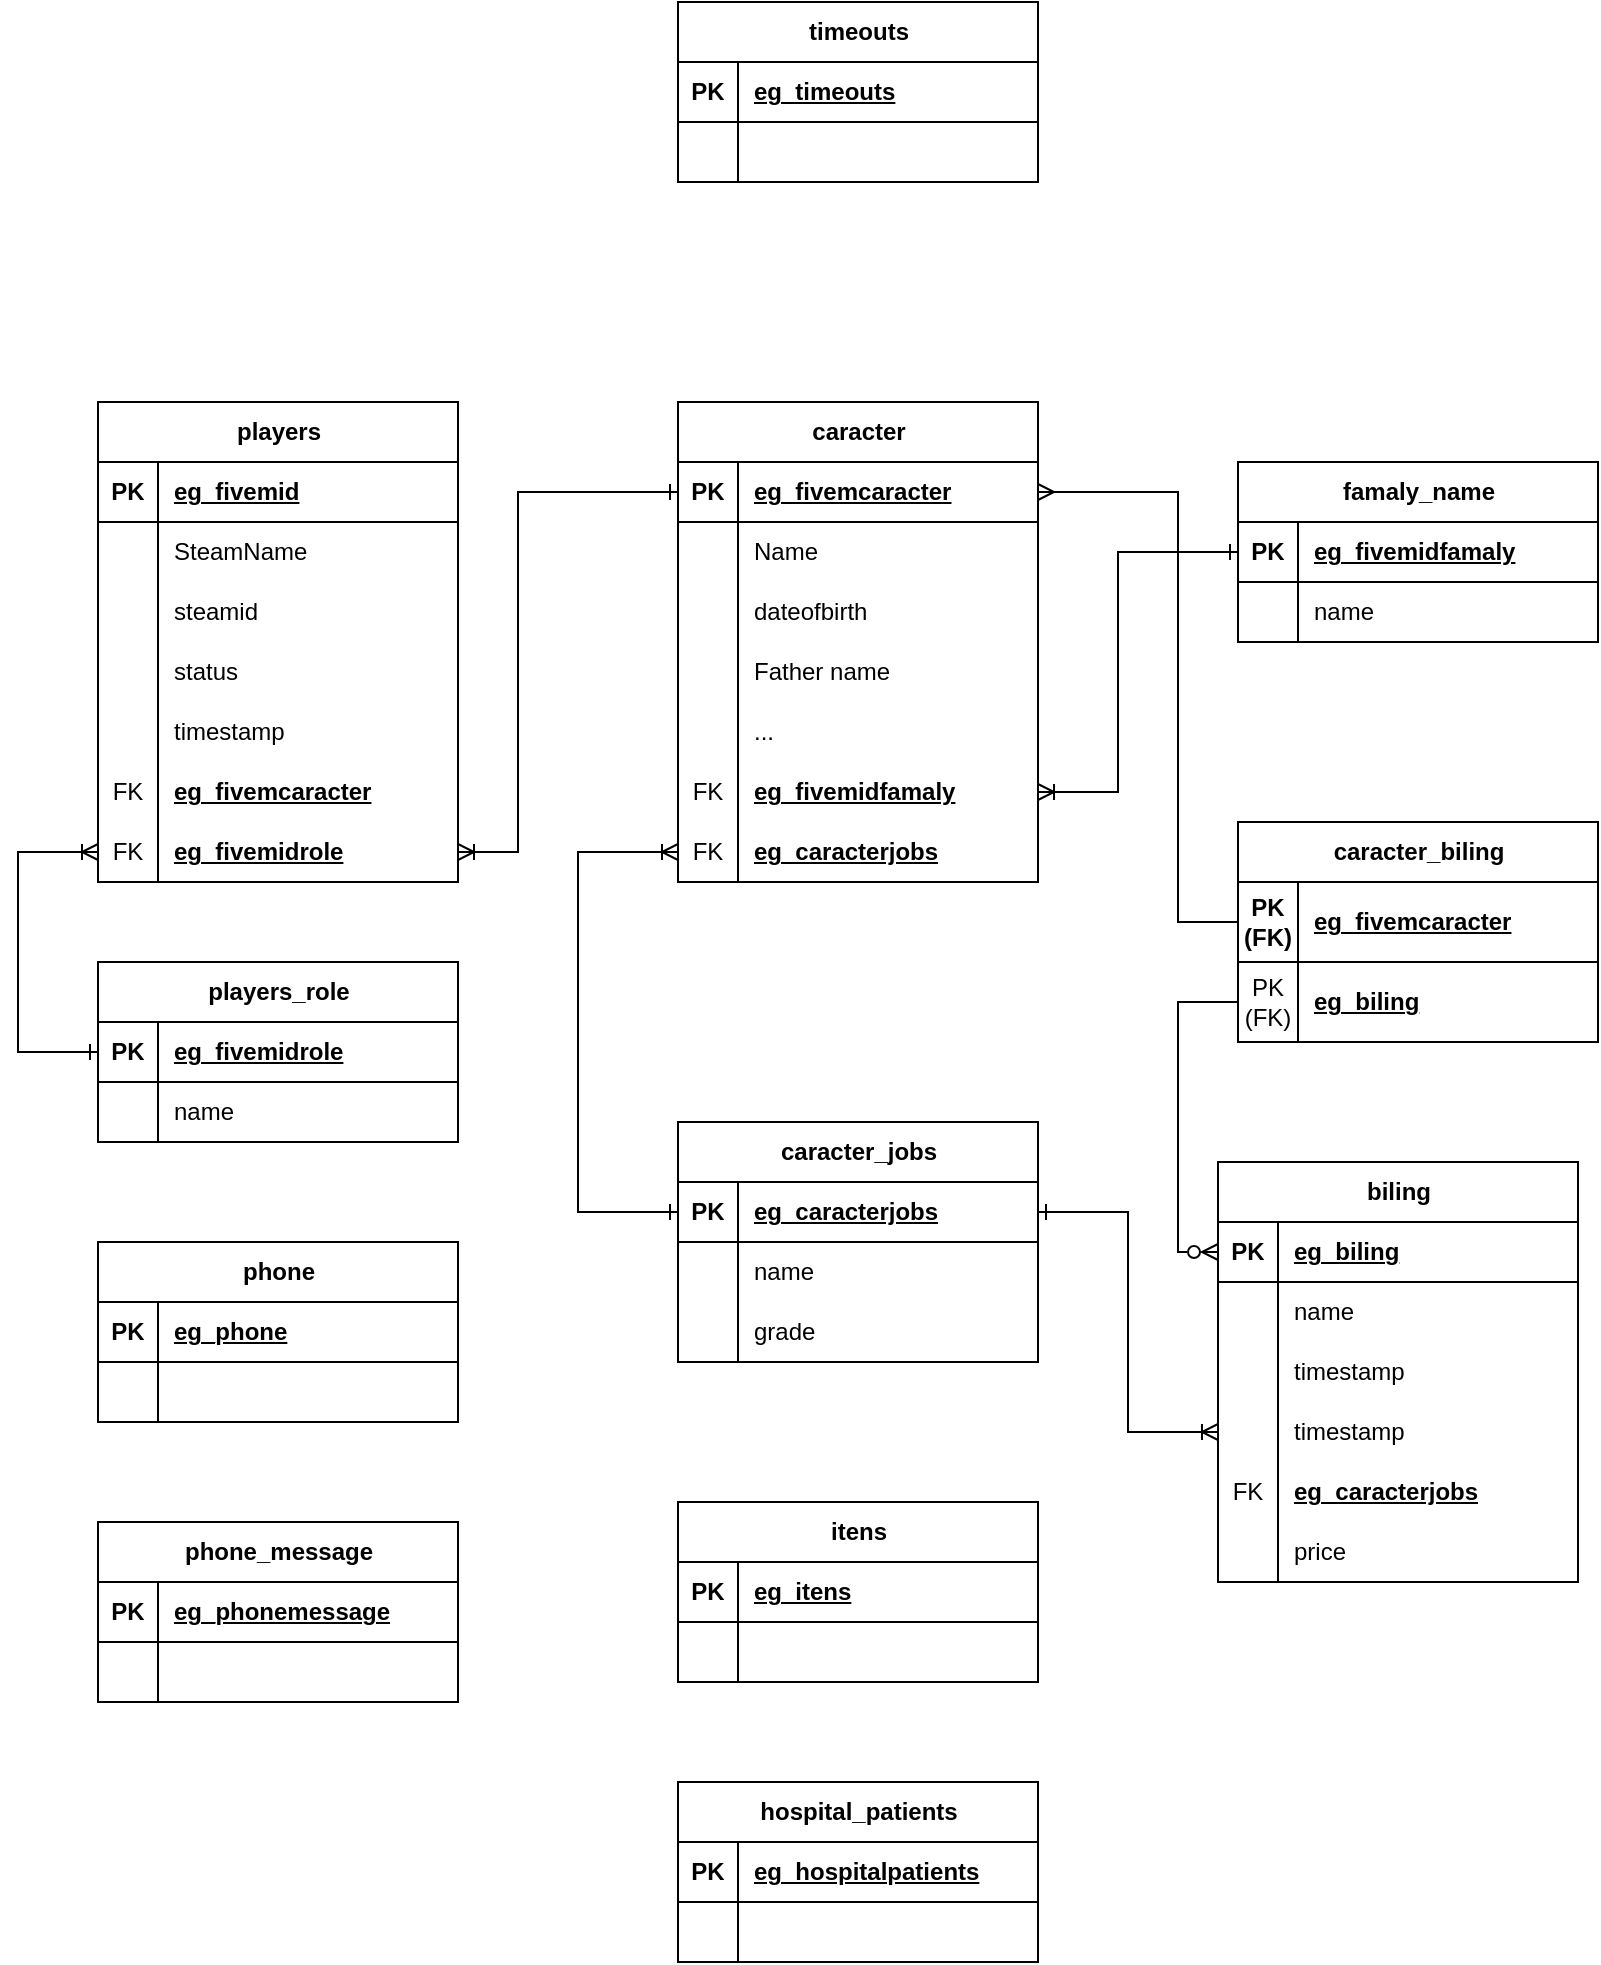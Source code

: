 <mxfile version="24.8.0">
  <diagram name="Página-1" id="-IUy5P6V77OmT6nTi70y">
    <mxGraphModel dx="1393" dy="1957" grid="1" gridSize="10" guides="1" tooltips="1" connect="1" arrows="1" fold="1" page="1" pageScale="1" pageWidth="827" pageHeight="1169" math="0" shadow="0">
      <root>
        <mxCell id="0" />
        <mxCell id="1" parent="0" />
        <mxCell id="n-eG3xfG1cg4kfCg1bUa-1" value="players" style="shape=table;startSize=30;container=1;collapsible=1;childLayout=tableLayout;fixedRows=1;rowLines=0;fontStyle=1;align=center;resizeLast=1;html=1;" parent="1" vertex="1">
          <mxGeometry x="70" y="70" width="180" height="240" as="geometry" />
        </mxCell>
        <mxCell id="n-eG3xfG1cg4kfCg1bUa-2" value="" style="shape=tableRow;horizontal=0;startSize=0;swimlaneHead=0;swimlaneBody=0;fillColor=none;collapsible=0;dropTarget=0;points=[[0,0.5],[1,0.5]];portConstraint=eastwest;top=0;left=0;right=0;bottom=1;" parent="n-eG3xfG1cg4kfCg1bUa-1" vertex="1">
          <mxGeometry y="30" width="180" height="30" as="geometry" />
        </mxCell>
        <mxCell id="n-eG3xfG1cg4kfCg1bUa-3" value="PK" style="shape=partialRectangle;connectable=0;fillColor=none;top=0;left=0;bottom=0;right=0;fontStyle=1;overflow=hidden;whiteSpace=wrap;html=1;" parent="n-eG3xfG1cg4kfCg1bUa-2" vertex="1">
          <mxGeometry width="30" height="30" as="geometry">
            <mxRectangle width="30" height="30" as="alternateBounds" />
          </mxGeometry>
        </mxCell>
        <mxCell id="n-eG3xfG1cg4kfCg1bUa-4" value="eg_fivemid" style="shape=partialRectangle;connectable=0;fillColor=none;top=0;left=0;bottom=0;right=0;align=left;spacingLeft=6;fontStyle=5;overflow=hidden;whiteSpace=wrap;html=1;" parent="n-eG3xfG1cg4kfCg1bUa-2" vertex="1">
          <mxGeometry x="30" width="150" height="30" as="geometry">
            <mxRectangle width="150" height="30" as="alternateBounds" />
          </mxGeometry>
        </mxCell>
        <mxCell id="n-eG3xfG1cg4kfCg1bUa-5" value="" style="shape=tableRow;horizontal=0;startSize=0;swimlaneHead=0;swimlaneBody=0;fillColor=none;collapsible=0;dropTarget=0;points=[[0,0.5],[1,0.5]];portConstraint=eastwest;top=0;left=0;right=0;bottom=0;" parent="n-eG3xfG1cg4kfCg1bUa-1" vertex="1">
          <mxGeometry y="60" width="180" height="30" as="geometry" />
        </mxCell>
        <mxCell id="n-eG3xfG1cg4kfCg1bUa-6" value="" style="shape=partialRectangle;connectable=0;fillColor=none;top=0;left=0;bottom=0;right=0;editable=1;overflow=hidden;whiteSpace=wrap;html=1;" parent="n-eG3xfG1cg4kfCg1bUa-5" vertex="1">
          <mxGeometry width="30" height="30" as="geometry">
            <mxRectangle width="30" height="30" as="alternateBounds" />
          </mxGeometry>
        </mxCell>
        <mxCell id="n-eG3xfG1cg4kfCg1bUa-7" value="SteamName" style="shape=partialRectangle;connectable=0;fillColor=none;top=0;left=0;bottom=0;right=0;align=left;spacingLeft=6;overflow=hidden;whiteSpace=wrap;html=1;" parent="n-eG3xfG1cg4kfCg1bUa-5" vertex="1">
          <mxGeometry x="30" width="150" height="30" as="geometry">
            <mxRectangle width="150" height="30" as="alternateBounds" />
          </mxGeometry>
        </mxCell>
        <mxCell id="n-eG3xfG1cg4kfCg1bUa-8" value="" style="shape=tableRow;horizontal=0;startSize=0;swimlaneHead=0;swimlaneBody=0;fillColor=none;collapsible=0;dropTarget=0;points=[[0,0.5],[1,0.5]];portConstraint=eastwest;top=0;left=0;right=0;bottom=0;" parent="n-eG3xfG1cg4kfCg1bUa-1" vertex="1">
          <mxGeometry y="90" width="180" height="30" as="geometry" />
        </mxCell>
        <mxCell id="n-eG3xfG1cg4kfCg1bUa-9" value="" style="shape=partialRectangle;connectable=0;fillColor=none;top=0;left=0;bottom=0;right=0;editable=1;overflow=hidden;whiteSpace=wrap;html=1;" parent="n-eG3xfG1cg4kfCg1bUa-8" vertex="1">
          <mxGeometry width="30" height="30" as="geometry">
            <mxRectangle width="30" height="30" as="alternateBounds" />
          </mxGeometry>
        </mxCell>
        <mxCell id="n-eG3xfG1cg4kfCg1bUa-10" value="steamid" style="shape=partialRectangle;connectable=0;fillColor=none;top=0;left=0;bottom=0;right=0;align=left;spacingLeft=6;overflow=hidden;whiteSpace=wrap;html=1;" parent="n-eG3xfG1cg4kfCg1bUa-8" vertex="1">
          <mxGeometry x="30" width="150" height="30" as="geometry">
            <mxRectangle width="150" height="30" as="alternateBounds" />
          </mxGeometry>
        </mxCell>
        <mxCell id="n-eG3xfG1cg4kfCg1bUa-11" value="" style="shape=tableRow;horizontal=0;startSize=0;swimlaneHead=0;swimlaneBody=0;fillColor=none;collapsible=0;dropTarget=0;points=[[0,0.5],[1,0.5]];portConstraint=eastwest;top=0;left=0;right=0;bottom=0;" parent="n-eG3xfG1cg4kfCg1bUa-1" vertex="1">
          <mxGeometry y="120" width="180" height="30" as="geometry" />
        </mxCell>
        <mxCell id="n-eG3xfG1cg4kfCg1bUa-12" value="" style="shape=partialRectangle;connectable=0;fillColor=none;top=0;left=0;bottom=0;right=0;editable=1;overflow=hidden;whiteSpace=wrap;html=1;" parent="n-eG3xfG1cg4kfCg1bUa-11" vertex="1">
          <mxGeometry width="30" height="30" as="geometry">
            <mxRectangle width="30" height="30" as="alternateBounds" />
          </mxGeometry>
        </mxCell>
        <mxCell id="n-eG3xfG1cg4kfCg1bUa-13" value="status" style="shape=partialRectangle;connectable=0;fillColor=none;top=0;left=0;bottom=0;right=0;align=left;spacingLeft=6;overflow=hidden;whiteSpace=wrap;html=1;" parent="n-eG3xfG1cg4kfCg1bUa-11" vertex="1">
          <mxGeometry x="30" width="150" height="30" as="geometry">
            <mxRectangle width="150" height="30" as="alternateBounds" />
          </mxGeometry>
        </mxCell>
        <mxCell id="n-eG3xfG1cg4kfCg1bUa-14" value="" style="shape=tableRow;horizontal=0;startSize=0;swimlaneHead=0;swimlaneBody=0;fillColor=none;collapsible=0;dropTarget=0;points=[[0,0.5],[1,0.5]];portConstraint=eastwest;top=0;left=0;right=0;bottom=0;" parent="n-eG3xfG1cg4kfCg1bUa-1" vertex="1">
          <mxGeometry y="150" width="180" height="30" as="geometry" />
        </mxCell>
        <mxCell id="n-eG3xfG1cg4kfCg1bUa-15" value="" style="shape=partialRectangle;connectable=0;fillColor=none;top=0;left=0;bottom=0;right=0;editable=1;overflow=hidden;whiteSpace=wrap;html=1;" parent="n-eG3xfG1cg4kfCg1bUa-14" vertex="1">
          <mxGeometry width="30" height="30" as="geometry">
            <mxRectangle width="30" height="30" as="alternateBounds" />
          </mxGeometry>
        </mxCell>
        <mxCell id="n-eG3xfG1cg4kfCg1bUa-16" value="timestamp" style="shape=partialRectangle;connectable=0;fillColor=none;top=0;left=0;bottom=0;right=0;align=left;spacingLeft=6;overflow=hidden;whiteSpace=wrap;html=1;" parent="n-eG3xfG1cg4kfCg1bUa-14" vertex="1">
          <mxGeometry x="30" width="150" height="30" as="geometry">
            <mxRectangle width="150" height="30" as="alternateBounds" />
          </mxGeometry>
        </mxCell>
        <mxCell id="n-eG3xfG1cg4kfCg1bUa-54" value="" style="shape=tableRow;horizontal=0;startSize=0;swimlaneHead=0;swimlaneBody=0;fillColor=none;collapsible=0;dropTarget=0;points=[[0,0.5],[1,0.5]];portConstraint=eastwest;top=0;left=0;right=0;bottom=0;" parent="n-eG3xfG1cg4kfCg1bUa-1" vertex="1">
          <mxGeometry y="180" width="180" height="30" as="geometry" />
        </mxCell>
        <mxCell id="n-eG3xfG1cg4kfCg1bUa-55" value="FK" style="shape=partialRectangle;connectable=0;fillColor=none;top=0;left=0;bottom=0;right=0;editable=1;overflow=hidden;whiteSpace=wrap;html=1;" parent="n-eG3xfG1cg4kfCg1bUa-54" vertex="1">
          <mxGeometry width="30" height="30" as="geometry">
            <mxRectangle width="30" height="30" as="alternateBounds" />
          </mxGeometry>
        </mxCell>
        <mxCell id="n-eG3xfG1cg4kfCg1bUa-56" value="&lt;span style=&quot;font-weight: 700; text-decoration-line: underline;&quot;&gt;eg_fivemcaracter&lt;/span&gt;" style="shape=partialRectangle;connectable=0;fillColor=none;top=0;left=0;bottom=0;right=0;align=left;spacingLeft=6;overflow=hidden;whiteSpace=wrap;html=1;" parent="n-eG3xfG1cg4kfCg1bUa-54" vertex="1">
          <mxGeometry x="30" width="150" height="30" as="geometry">
            <mxRectangle width="150" height="30" as="alternateBounds" />
          </mxGeometry>
        </mxCell>
        <mxCell id="n-eG3xfG1cg4kfCg1bUa-65" value="" style="shape=tableRow;horizontal=0;startSize=0;swimlaneHead=0;swimlaneBody=0;fillColor=none;collapsible=0;dropTarget=0;points=[[0,0.5],[1,0.5]];portConstraint=eastwest;top=0;left=0;right=0;bottom=0;" parent="n-eG3xfG1cg4kfCg1bUa-1" vertex="1">
          <mxGeometry y="210" width="180" height="30" as="geometry" />
        </mxCell>
        <mxCell id="n-eG3xfG1cg4kfCg1bUa-66" value="FK" style="shape=partialRectangle;connectable=0;fillColor=none;top=0;left=0;bottom=0;right=0;editable=1;overflow=hidden;whiteSpace=wrap;html=1;" parent="n-eG3xfG1cg4kfCg1bUa-65" vertex="1">
          <mxGeometry width="30" height="30" as="geometry">
            <mxRectangle width="30" height="30" as="alternateBounds" />
          </mxGeometry>
        </mxCell>
        <mxCell id="n-eG3xfG1cg4kfCg1bUa-67" value="&lt;span style=&quot;font-weight: 700; text-decoration-line: underline;&quot;&gt;eg_fivemidrole&lt;/span&gt;" style="shape=partialRectangle;connectable=0;fillColor=none;top=0;left=0;bottom=0;right=0;align=left;spacingLeft=6;overflow=hidden;whiteSpace=wrap;html=1;" parent="n-eG3xfG1cg4kfCg1bUa-65" vertex="1">
          <mxGeometry x="30" width="150" height="30" as="geometry">
            <mxRectangle width="150" height="30" as="alternateBounds" />
          </mxGeometry>
        </mxCell>
        <mxCell id="n-eG3xfG1cg4kfCg1bUa-17" value="caracter" style="shape=table;startSize=30;container=1;collapsible=1;childLayout=tableLayout;fixedRows=1;rowLines=0;fontStyle=1;align=center;resizeLast=1;html=1;" parent="1" vertex="1">
          <mxGeometry x="360" y="70" width="180" height="240" as="geometry" />
        </mxCell>
        <mxCell id="n-eG3xfG1cg4kfCg1bUa-18" value="" style="shape=tableRow;horizontal=0;startSize=0;swimlaneHead=0;swimlaneBody=0;fillColor=none;collapsible=0;dropTarget=0;points=[[0,0.5],[1,0.5]];portConstraint=eastwest;top=0;left=0;right=0;bottom=1;" parent="n-eG3xfG1cg4kfCg1bUa-17" vertex="1">
          <mxGeometry y="30" width="180" height="30" as="geometry" />
        </mxCell>
        <mxCell id="n-eG3xfG1cg4kfCg1bUa-19" value="PK" style="shape=partialRectangle;connectable=0;fillColor=none;top=0;left=0;bottom=0;right=0;fontStyle=1;overflow=hidden;whiteSpace=wrap;html=1;" parent="n-eG3xfG1cg4kfCg1bUa-18" vertex="1">
          <mxGeometry width="30" height="30" as="geometry">
            <mxRectangle width="30" height="30" as="alternateBounds" />
          </mxGeometry>
        </mxCell>
        <mxCell id="n-eG3xfG1cg4kfCg1bUa-20" value="eg_fivemcaracter" style="shape=partialRectangle;connectable=0;fillColor=none;top=0;left=0;bottom=0;right=0;align=left;spacingLeft=6;fontStyle=5;overflow=hidden;whiteSpace=wrap;html=1;" parent="n-eG3xfG1cg4kfCg1bUa-18" vertex="1">
          <mxGeometry x="30" width="150" height="30" as="geometry">
            <mxRectangle width="150" height="30" as="alternateBounds" />
          </mxGeometry>
        </mxCell>
        <mxCell id="n-eG3xfG1cg4kfCg1bUa-21" value="" style="shape=tableRow;horizontal=0;startSize=0;swimlaneHead=0;swimlaneBody=0;fillColor=none;collapsible=0;dropTarget=0;points=[[0,0.5],[1,0.5]];portConstraint=eastwest;top=0;left=0;right=0;bottom=0;" parent="n-eG3xfG1cg4kfCg1bUa-17" vertex="1">
          <mxGeometry y="60" width="180" height="30" as="geometry" />
        </mxCell>
        <mxCell id="n-eG3xfG1cg4kfCg1bUa-22" value="" style="shape=partialRectangle;connectable=0;fillColor=none;top=0;left=0;bottom=0;right=0;editable=1;overflow=hidden;whiteSpace=wrap;html=1;" parent="n-eG3xfG1cg4kfCg1bUa-21" vertex="1">
          <mxGeometry width="30" height="30" as="geometry">
            <mxRectangle width="30" height="30" as="alternateBounds" />
          </mxGeometry>
        </mxCell>
        <mxCell id="n-eG3xfG1cg4kfCg1bUa-23" value="Name" style="shape=partialRectangle;connectable=0;fillColor=none;top=0;left=0;bottom=0;right=0;align=left;spacingLeft=6;overflow=hidden;whiteSpace=wrap;html=1;" parent="n-eG3xfG1cg4kfCg1bUa-21" vertex="1">
          <mxGeometry x="30" width="150" height="30" as="geometry">
            <mxRectangle width="150" height="30" as="alternateBounds" />
          </mxGeometry>
        </mxCell>
        <mxCell id="n-eG3xfG1cg4kfCg1bUa-24" value="" style="shape=tableRow;horizontal=0;startSize=0;swimlaneHead=0;swimlaneBody=0;fillColor=none;collapsible=0;dropTarget=0;points=[[0,0.5],[1,0.5]];portConstraint=eastwest;top=0;left=0;right=0;bottom=0;" parent="n-eG3xfG1cg4kfCg1bUa-17" vertex="1">
          <mxGeometry y="90" width="180" height="30" as="geometry" />
        </mxCell>
        <mxCell id="n-eG3xfG1cg4kfCg1bUa-25" value="" style="shape=partialRectangle;connectable=0;fillColor=none;top=0;left=0;bottom=0;right=0;editable=1;overflow=hidden;whiteSpace=wrap;html=1;" parent="n-eG3xfG1cg4kfCg1bUa-24" vertex="1">
          <mxGeometry width="30" height="30" as="geometry">
            <mxRectangle width="30" height="30" as="alternateBounds" />
          </mxGeometry>
        </mxCell>
        <mxCell id="n-eG3xfG1cg4kfCg1bUa-26" value="dateofbirth" style="shape=partialRectangle;connectable=0;fillColor=none;top=0;left=0;bottom=0;right=0;align=left;spacingLeft=6;overflow=hidden;whiteSpace=wrap;html=1;" parent="n-eG3xfG1cg4kfCg1bUa-24" vertex="1">
          <mxGeometry x="30" width="150" height="30" as="geometry">
            <mxRectangle width="150" height="30" as="alternateBounds" />
          </mxGeometry>
        </mxCell>
        <mxCell id="n-eG3xfG1cg4kfCg1bUa-27" value="" style="shape=tableRow;horizontal=0;startSize=0;swimlaneHead=0;swimlaneBody=0;fillColor=none;collapsible=0;dropTarget=0;points=[[0,0.5],[1,0.5]];portConstraint=eastwest;top=0;left=0;right=0;bottom=0;" parent="n-eG3xfG1cg4kfCg1bUa-17" vertex="1">
          <mxGeometry y="120" width="180" height="30" as="geometry" />
        </mxCell>
        <mxCell id="n-eG3xfG1cg4kfCg1bUa-28" value="" style="shape=partialRectangle;connectable=0;fillColor=none;top=0;left=0;bottom=0;right=0;editable=1;overflow=hidden;whiteSpace=wrap;html=1;" parent="n-eG3xfG1cg4kfCg1bUa-27" vertex="1">
          <mxGeometry width="30" height="30" as="geometry">
            <mxRectangle width="30" height="30" as="alternateBounds" />
          </mxGeometry>
        </mxCell>
        <mxCell id="n-eG3xfG1cg4kfCg1bUa-29" value="Father name" style="shape=partialRectangle;connectable=0;fillColor=none;top=0;left=0;bottom=0;right=0;align=left;spacingLeft=6;overflow=hidden;whiteSpace=wrap;html=1;" parent="n-eG3xfG1cg4kfCg1bUa-27" vertex="1">
          <mxGeometry x="30" width="150" height="30" as="geometry">
            <mxRectangle width="150" height="30" as="alternateBounds" />
          </mxGeometry>
        </mxCell>
        <mxCell id="n-eG3xfG1cg4kfCg1bUa-30" value="" style="shape=tableRow;horizontal=0;startSize=0;swimlaneHead=0;swimlaneBody=0;fillColor=none;collapsible=0;dropTarget=0;points=[[0,0.5],[1,0.5]];portConstraint=eastwest;top=0;left=0;right=0;bottom=0;" parent="n-eG3xfG1cg4kfCg1bUa-17" vertex="1">
          <mxGeometry y="150" width="180" height="30" as="geometry" />
        </mxCell>
        <mxCell id="n-eG3xfG1cg4kfCg1bUa-31" value="" style="shape=partialRectangle;connectable=0;fillColor=none;top=0;left=0;bottom=0;right=0;editable=1;overflow=hidden;whiteSpace=wrap;html=1;" parent="n-eG3xfG1cg4kfCg1bUa-30" vertex="1">
          <mxGeometry width="30" height="30" as="geometry">
            <mxRectangle width="30" height="30" as="alternateBounds" />
          </mxGeometry>
        </mxCell>
        <mxCell id="n-eG3xfG1cg4kfCg1bUa-32" value="..." style="shape=partialRectangle;connectable=0;fillColor=none;top=0;left=0;bottom=0;right=0;align=left;spacingLeft=6;overflow=hidden;whiteSpace=wrap;html=1;" parent="n-eG3xfG1cg4kfCg1bUa-30" vertex="1">
          <mxGeometry x="30" width="150" height="30" as="geometry">
            <mxRectangle width="150" height="30" as="alternateBounds" />
          </mxGeometry>
        </mxCell>
        <mxCell id="n-eG3xfG1cg4kfCg1bUa-50" value="" style="shape=tableRow;horizontal=0;startSize=0;swimlaneHead=0;swimlaneBody=0;fillColor=none;collapsible=0;dropTarget=0;points=[[0,0.5],[1,0.5]];portConstraint=eastwest;top=0;left=0;right=0;bottom=0;" parent="n-eG3xfG1cg4kfCg1bUa-17" vertex="1">
          <mxGeometry y="180" width="180" height="30" as="geometry" />
        </mxCell>
        <mxCell id="n-eG3xfG1cg4kfCg1bUa-51" value="FK" style="shape=partialRectangle;connectable=0;fillColor=none;top=0;left=0;bottom=0;right=0;editable=1;overflow=hidden;whiteSpace=wrap;html=1;" parent="n-eG3xfG1cg4kfCg1bUa-50" vertex="1">
          <mxGeometry width="30" height="30" as="geometry">
            <mxRectangle width="30" height="30" as="alternateBounds" />
          </mxGeometry>
        </mxCell>
        <mxCell id="n-eG3xfG1cg4kfCg1bUa-52" value="&lt;span style=&quot;font-weight: 700; text-decoration-line: underline;&quot;&gt;eg_fivemidfamaly&lt;/span&gt;" style="shape=partialRectangle;connectable=0;fillColor=none;top=0;left=0;bottom=0;right=0;align=left;spacingLeft=6;overflow=hidden;whiteSpace=wrap;html=1;" parent="n-eG3xfG1cg4kfCg1bUa-50" vertex="1">
          <mxGeometry x="30" width="150" height="30" as="geometry">
            <mxRectangle width="150" height="30" as="alternateBounds" />
          </mxGeometry>
        </mxCell>
        <mxCell id="n-eG3xfG1cg4kfCg1bUa-79" value="" style="shape=tableRow;horizontal=0;startSize=0;swimlaneHead=0;swimlaneBody=0;fillColor=none;collapsible=0;dropTarget=0;points=[[0,0.5],[1,0.5]];portConstraint=eastwest;top=0;left=0;right=0;bottom=0;" parent="n-eG3xfG1cg4kfCg1bUa-17" vertex="1">
          <mxGeometry y="210" width="180" height="30" as="geometry" />
        </mxCell>
        <mxCell id="n-eG3xfG1cg4kfCg1bUa-80" value="FK" style="shape=partialRectangle;connectable=0;fillColor=none;top=0;left=0;bottom=0;right=0;editable=1;overflow=hidden;whiteSpace=wrap;html=1;" parent="n-eG3xfG1cg4kfCg1bUa-79" vertex="1">
          <mxGeometry width="30" height="30" as="geometry">
            <mxRectangle width="30" height="30" as="alternateBounds" />
          </mxGeometry>
        </mxCell>
        <mxCell id="n-eG3xfG1cg4kfCg1bUa-81" value="&lt;span style=&quot;font-weight: 700; text-decoration-line: underline;&quot;&gt;eg_caracterjobs&lt;/span&gt;" style="shape=partialRectangle;connectable=0;fillColor=none;top=0;left=0;bottom=0;right=0;align=left;spacingLeft=6;overflow=hidden;whiteSpace=wrap;html=1;" parent="n-eG3xfG1cg4kfCg1bUa-79" vertex="1">
          <mxGeometry x="30" width="150" height="30" as="geometry">
            <mxRectangle width="150" height="30" as="alternateBounds" />
          </mxGeometry>
        </mxCell>
        <mxCell id="n-eG3xfG1cg4kfCg1bUa-33" value="famaly_name" style="shape=table;startSize=30;container=1;collapsible=1;childLayout=tableLayout;fixedRows=1;rowLines=0;fontStyle=1;align=center;resizeLast=1;html=1;" parent="1" vertex="1">
          <mxGeometry x="640" y="100" width="180" height="90" as="geometry" />
        </mxCell>
        <mxCell id="n-eG3xfG1cg4kfCg1bUa-34" value="" style="shape=tableRow;horizontal=0;startSize=0;swimlaneHead=0;swimlaneBody=0;fillColor=none;collapsible=0;dropTarget=0;points=[[0,0.5],[1,0.5]];portConstraint=eastwest;top=0;left=0;right=0;bottom=1;" parent="n-eG3xfG1cg4kfCg1bUa-33" vertex="1">
          <mxGeometry y="30" width="180" height="30" as="geometry" />
        </mxCell>
        <mxCell id="n-eG3xfG1cg4kfCg1bUa-35" value="PK" style="shape=partialRectangle;connectable=0;fillColor=none;top=0;left=0;bottom=0;right=0;fontStyle=1;overflow=hidden;whiteSpace=wrap;html=1;" parent="n-eG3xfG1cg4kfCg1bUa-34" vertex="1">
          <mxGeometry width="30" height="30" as="geometry">
            <mxRectangle width="30" height="30" as="alternateBounds" />
          </mxGeometry>
        </mxCell>
        <mxCell id="n-eG3xfG1cg4kfCg1bUa-36" value="eg_fivemidfamaly" style="shape=partialRectangle;connectable=0;fillColor=none;top=0;left=0;bottom=0;right=0;align=left;spacingLeft=6;fontStyle=5;overflow=hidden;whiteSpace=wrap;html=1;" parent="n-eG3xfG1cg4kfCg1bUa-34" vertex="1">
          <mxGeometry x="30" width="150" height="30" as="geometry">
            <mxRectangle width="150" height="30" as="alternateBounds" />
          </mxGeometry>
        </mxCell>
        <mxCell id="n-eG3xfG1cg4kfCg1bUa-37" value="" style="shape=tableRow;horizontal=0;startSize=0;swimlaneHead=0;swimlaneBody=0;fillColor=none;collapsible=0;dropTarget=0;points=[[0,0.5],[1,0.5]];portConstraint=eastwest;top=0;left=0;right=0;bottom=0;" parent="n-eG3xfG1cg4kfCg1bUa-33" vertex="1">
          <mxGeometry y="60" width="180" height="30" as="geometry" />
        </mxCell>
        <mxCell id="n-eG3xfG1cg4kfCg1bUa-38" value="" style="shape=partialRectangle;connectable=0;fillColor=none;top=0;left=0;bottom=0;right=0;editable=1;overflow=hidden;whiteSpace=wrap;html=1;" parent="n-eG3xfG1cg4kfCg1bUa-37" vertex="1">
          <mxGeometry width="30" height="30" as="geometry">
            <mxRectangle width="30" height="30" as="alternateBounds" />
          </mxGeometry>
        </mxCell>
        <mxCell id="n-eG3xfG1cg4kfCg1bUa-39" value="name" style="shape=partialRectangle;connectable=0;fillColor=none;top=0;left=0;bottom=0;right=0;align=left;spacingLeft=6;overflow=hidden;whiteSpace=wrap;html=1;" parent="n-eG3xfG1cg4kfCg1bUa-37" vertex="1">
          <mxGeometry x="30" width="150" height="30" as="geometry">
            <mxRectangle width="150" height="30" as="alternateBounds" />
          </mxGeometry>
        </mxCell>
        <mxCell id="n-eG3xfG1cg4kfCg1bUa-49" value="" style="endArrow=ERone;html=1;rounded=0;entryX=0;entryY=0.5;entryDx=0;entryDy=0;exitX=1;exitY=0.5;exitDx=0;exitDy=0;startArrow=ERoneToMany;startFill=0;endFill=0;" parent="1" source="n-eG3xfG1cg4kfCg1bUa-50" target="n-eG3xfG1cg4kfCg1bUa-33" edge="1">
          <mxGeometry width="50" height="50" relative="1" as="geometry">
            <mxPoint x="580" y="380" as="sourcePoint" />
            <mxPoint x="630" y="330" as="targetPoint" />
            <Array as="points">
              <mxPoint x="580" y="265" />
              <mxPoint x="580" y="145" />
            </Array>
          </mxGeometry>
        </mxCell>
        <mxCell id="n-eG3xfG1cg4kfCg1bUa-53" value="" style="endArrow=ERone;html=1;rounded=0;entryX=0;entryY=0.5;entryDx=0;entryDy=0;startArrow=ERoneToMany;startFill=0;endFill=0;exitX=1;exitY=0.5;exitDx=0;exitDy=0;" parent="1" source="n-eG3xfG1cg4kfCg1bUa-65" target="n-eG3xfG1cg4kfCg1bUa-18" edge="1">
          <mxGeometry width="50" height="50" relative="1" as="geometry">
            <mxPoint x="270" y="300" as="sourcePoint" />
            <mxPoint x="250" y="390" as="targetPoint" />
            <Array as="points">
              <mxPoint x="280" y="295" />
              <mxPoint x="280" y="115" />
            </Array>
          </mxGeometry>
        </mxCell>
        <mxCell id="n-eG3xfG1cg4kfCg1bUa-57" value="players_role" style="shape=table;startSize=30;container=1;collapsible=1;childLayout=tableLayout;fixedRows=1;rowLines=0;fontStyle=1;align=center;resizeLast=1;html=1;" parent="1" vertex="1">
          <mxGeometry x="70" y="350" width="180" height="90" as="geometry" />
        </mxCell>
        <mxCell id="n-eG3xfG1cg4kfCg1bUa-58" value="" style="shape=tableRow;horizontal=0;startSize=0;swimlaneHead=0;swimlaneBody=0;fillColor=none;collapsible=0;dropTarget=0;points=[[0,0.5],[1,0.5]];portConstraint=eastwest;top=0;left=0;right=0;bottom=1;" parent="n-eG3xfG1cg4kfCg1bUa-57" vertex="1">
          <mxGeometry y="30" width="180" height="30" as="geometry" />
        </mxCell>
        <mxCell id="n-eG3xfG1cg4kfCg1bUa-59" value="PK" style="shape=partialRectangle;connectable=0;fillColor=none;top=0;left=0;bottom=0;right=0;fontStyle=1;overflow=hidden;whiteSpace=wrap;html=1;" parent="n-eG3xfG1cg4kfCg1bUa-58" vertex="1">
          <mxGeometry width="30" height="30" as="geometry">
            <mxRectangle width="30" height="30" as="alternateBounds" />
          </mxGeometry>
        </mxCell>
        <mxCell id="n-eG3xfG1cg4kfCg1bUa-60" value="eg_fivemidrole" style="shape=partialRectangle;connectable=0;fillColor=none;top=0;left=0;bottom=0;right=0;align=left;spacingLeft=6;fontStyle=5;overflow=hidden;whiteSpace=wrap;html=1;" parent="n-eG3xfG1cg4kfCg1bUa-58" vertex="1">
          <mxGeometry x="30" width="150" height="30" as="geometry">
            <mxRectangle width="150" height="30" as="alternateBounds" />
          </mxGeometry>
        </mxCell>
        <mxCell id="n-eG3xfG1cg4kfCg1bUa-61" value="" style="shape=tableRow;horizontal=0;startSize=0;swimlaneHead=0;swimlaneBody=0;fillColor=none;collapsible=0;dropTarget=0;points=[[0,0.5],[1,0.5]];portConstraint=eastwest;top=0;left=0;right=0;bottom=0;" parent="n-eG3xfG1cg4kfCg1bUa-57" vertex="1">
          <mxGeometry y="60" width="180" height="30" as="geometry" />
        </mxCell>
        <mxCell id="n-eG3xfG1cg4kfCg1bUa-62" value="" style="shape=partialRectangle;connectable=0;fillColor=none;top=0;left=0;bottom=0;right=0;editable=1;overflow=hidden;whiteSpace=wrap;html=1;" parent="n-eG3xfG1cg4kfCg1bUa-61" vertex="1">
          <mxGeometry width="30" height="30" as="geometry">
            <mxRectangle width="30" height="30" as="alternateBounds" />
          </mxGeometry>
        </mxCell>
        <mxCell id="n-eG3xfG1cg4kfCg1bUa-63" value="name" style="shape=partialRectangle;connectable=0;fillColor=none;top=0;left=0;bottom=0;right=0;align=left;spacingLeft=6;overflow=hidden;whiteSpace=wrap;html=1;" parent="n-eG3xfG1cg4kfCg1bUa-61" vertex="1">
          <mxGeometry x="30" width="150" height="30" as="geometry">
            <mxRectangle width="150" height="30" as="alternateBounds" />
          </mxGeometry>
        </mxCell>
        <mxCell id="n-eG3xfG1cg4kfCg1bUa-64" value="" style="endArrow=ERone;html=1;rounded=0;entryX=0;entryY=0.5;entryDx=0;entryDy=0;exitX=0;exitY=0.5;exitDx=0;exitDy=0;endFill=0;startArrow=ERoneToMany;startFill=0;" parent="1" source="n-eG3xfG1cg4kfCg1bUa-65" target="n-eG3xfG1cg4kfCg1bUa-58" edge="1">
          <mxGeometry width="50" height="50" relative="1" as="geometry">
            <mxPoint x="30" y="110" as="sourcePoint" />
            <mxPoint x="70" y="330" as="targetPoint" />
            <Array as="points">
              <mxPoint x="30" y="295" />
              <mxPoint x="30" y="395" />
            </Array>
          </mxGeometry>
        </mxCell>
        <mxCell id="n-eG3xfG1cg4kfCg1bUa-68" value="caracter_jobs" style="shape=table;startSize=30;container=1;collapsible=1;childLayout=tableLayout;fixedRows=1;rowLines=0;fontStyle=1;align=center;resizeLast=1;html=1;" parent="1" vertex="1">
          <mxGeometry x="360" y="430" width="180" height="120" as="geometry" />
        </mxCell>
        <mxCell id="n-eG3xfG1cg4kfCg1bUa-69" value="" style="shape=tableRow;horizontal=0;startSize=0;swimlaneHead=0;swimlaneBody=0;fillColor=none;collapsible=0;dropTarget=0;points=[[0,0.5],[1,0.5]];portConstraint=eastwest;top=0;left=0;right=0;bottom=1;" parent="n-eG3xfG1cg4kfCg1bUa-68" vertex="1">
          <mxGeometry y="30" width="180" height="30" as="geometry" />
        </mxCell>
        <mxCell id="n-eG3xfG1cg4kfCg1bUa-70" value="PK" style="shape=partialRectangle;connectable=0;fillColor=none;top=0;left=0;bottom=0;right=0;fontStyle=1;overflow=hidden;whiteSpace=wrap;html=1;" parent="n-eG3xfG1cg4kfCg1bUa-69" vertex="1">
          <mxGeometry width="30" height="30" as="geometry">
            <mxRectangle width="30" height="30" as="alternateBounds" />
          </mxGeometry>
        </mxCell>
        <mxCell id="n-eG3xfG1cg4kfCg1bUa-71" value="eg_caracterjobs" style="shape=partialRectangle;connectable=0;fillColor=none;top=0;left=0;bottom=0;right=0;align=left;spacingLeft=6;fontStyle=5;overflow=hidden;whiteSpace=wrap;html=1;" parent="n-eG3xfG1cg4kfCg1bUa-69" vertex="1">
          <mxGeometry x="30" width="150" height="30" as="geometry">
            <mxRectangle width="150" height="30" as="alternateBounds" />
          </mxGeometry>
        </mxCell>
        <mxCell id="n-eG3xfG1cg4kfCg1bUa-72" value="" style="shape=tableRow;horizontal=0;startSize=0;swimlaneHead=0;swimlaneBody=0;fillColor=none;collapsible=0;dropTarget=0;points=[[0,0.5],[1,0.5]];portConstraint=eastwest;top=0;left=0;right=0;bottom=0;" parent="n-eG3xfG1cg4kfCg1bUa-68" vertex="1">
          <mxGeometry y="60" width="180" height="30" as="geometry" />
        </mxCell>
        <mxCell id="n-eG3xfG1cg4kfCg1bUa-73" value="" style="shape=partialRectangle;connectable=0;fillColor=none;top=0;left=0;bottom=0;right=0;editable=1;overflow=hidden;whiteSpace=wrap;html=1;" parent="n-eG3xfG1cg4kfCg1bUa-72" vertex="1">
          <mxGeometry width="30" height="30" as="geometry">
            <mxRectangle width="30" height="30" as="alternateBounds" />
          </mxGeometry>
        </mxCell>
        <mxCell id="n-eG3xfG1cg4kfCg1bUa-74" value="name" style="shape=partialRectangle;connectable=0;fillColor=none;top=0;left=0;bottom=0;right=0;align=left;spacingLeft=6;overflow=hidden;whiteSpace=wrap;html=1;" parent="n-eG3xfG1cg4kfCg1bUa-72" vertex="1">
          <mxGeometry x="30" width="150" height="30" as="geometry">
            <mxRectangle width="150" height="30" as="alternateBounds" />
          </mxGeometry>
        </mxCell>
        <mxCell id="n-eG3xfG1cg4kfCg1bUa-75" value="" style="shape=tableRow;horizontal=0;startSize=0;swimlaneHead=0;swimlaneBody=0;fillColor=none;collapsible=0;dropTarget=0;points=[[0,0.5],[1,0.5]];portConstraint=eastwest;top=0;left=0;right=0;bottom=0;" parent="n-eG3xfG1cg4kfCg1bUa-68" vertex="1">
          <mxGeometry y="90" width="180" height="30" as="geometry" />
        </mxCell>
        <mxCell id="n-eG3xfG1cg4kfCg1bUa-76" value="" style="shape=partialRectangle;connectable=0;fillColor=none;top=0;left=0;bottom=0;right=0;editable=1;overflow=hidden;whiteSpace=wrap;html=1;" parent="n-eG3xfG1cg4kfCg1bUa-75" vertex="1">
          <mxGeometry width="30" height="30" as="geometry">
            <mxRectangle width="30" height="30" as="alternateBounds" />
          </mxGeometry>
        </mxCell>
        <mxCell id="n-eG3xfG1cg4kfCg1bUa-77" value="grade" style="shape=partialRectangle;connectable=0;fillColor=none;top=0;left=0;bottom=0;right=0;align=left;spacingLeft=6;overflow=hidden;whiteSpace=wrap;html=1;" parent="n-eG3xfG1cg4kfCg1bUa-75" vertex="1">
          <mxGeometry x="30" width="150" height="30" as="geometry">
            <mxRectangle width="150" height="30" as="alternateBounds" />
          </mxGeometry>
        </mxCell>
        <mxCell id="n-eG3xfG1cg4kfCg1bUa-78" value="" style="endArrow=ERoneToMany;html=1;rounded=0;exitX=0;exitY=0.5;exitDx=0;exitDy=0;entryX=0;entryY=0.5;entryDx=0;entryDy=0;startArrow=ERone;startFill=0;endFill=0;" parent="1" source="n-eG3xfG1cg4kfCg1bUa-69" target="n-eG3xfG1cg4kfCg1bUa-79" edge="1">
          <mxGeometry width="50" height="50" relative="1" as="geometry">
            <mxPoint x="300" y="420" as="sourcePoint" />
            <mxPoint x="300" y="260" as="targetPoint" />
            <Array as="points">
              <mxPoint x="310" y="475" />
              <mxPoint x="310" y="295" />
            </Array>
          </mxGeometry>
        </mxCell>
        <mxCell id="EhBMeF2EW8DSEkT2o8PH-14" value="" style="endArrow=ERmany;html=1;rounded=0;entryX=1;entryY=0.5;entryDx=0;entryDy=0;startArrow=none;startFill=0;endFill=0;exitX=0;exitY=0.5;exitDx=0;exitDy=0;" edge="1" parent="1" source="EhBMeF2EW8DSEkT2o8PH-21" target="n-eG3xfG1cg4kfCg1bUa-18">
          <mxGeometry width="50" height="50" relative="1" as="geometry">
            <mxPoint x="590" y="325" as="sourcePoint" />
            <mxPoint x="490" y="370" as="targetPoint" />
            <Array as="points">
              <mxPoint x="610" y="330" />
              <mxPoint x="610" y="115" />
            </Array>
          </mxGeometry>
        </mxCell>
        <mxCell id="EhBMeF2EW8DSEkT2o8PH-19" style="edgeStyle=orthogonalEdgeStyle;rounded=0;orthogonalLoop=1;jettySize=auto;html=1;exitX=1;exitY=0.5;exitDx=0;exitDy=0;entryX=0;entryY=0.5;entryDx=0;entryDy=0;endArrow=ERoneToMany;endFill=0;startArrow=ERone;startFill=0;" edge="1" parent="1" source="n-eG3xfG1cg4kfCg1bUa-69" target="EhBMeF2EW8DSEkT2o8PH-16">
          <mxGeometry relative="1" as="geometry" />
        </mxCell>
        <mxCell id="EhBMeF2EW8DSEkT2o8PH-20" value="caracter_biling" style="shape=table;startSize=30;container=1;collapsible=1;childLayout=tableLayout;fixedRows=1;rowLines=0;fontStyle=1;align=center;resizeLast=1;html=1;" vertex="1" parent="1">
          <mxGeometry x="640" y="280" width="180" height="110" as="geometry" />
        </mxCell>
        <mxCell id="EhBMeF2EW8DSEkT2o8PH-21" value="" style="shape=tableRow;horizontal=0;startSize=0;swimlaneHead=0;swimlaneBody=0;fillColor=none;collapsible=0;dropTarget=0;points=[[0,0.5],[1,0.5]];portConstraint=eastwest;top=0;left=0;right=0;bottom=1;" vertex="1" parent="EhBMeF2EW8DSEkT2o8PH-20">
          <mxGeometry y="30" width="180" height="40" as="geometry" />
        </mxCell>
        <mxCell id="EhBMeF2EW8DSEkT2o8PH-22" value="PK (FK)" style="shape=partialRectangle;connectable=0;fillColor=none;top=0;left=0;bottom=0;right=0;fontStyle=1;overflow=hidden;whiteSpace=wrap;html=1;" vertex="1" parent="EhBMeF2EW8DSEkT2o8PH-21">
          <mxGeometry width="30" height="40" as="geometry">
            <mxRectangle width="30" height="40" as="alternateBounds" />
          </mxGeometry>
        </mxCell>
        <mxCell id="EhBMeF2EW8DSEkT2o8PH-23" value="eg_fivemcaracter" style="shape=partialRectangle;connectable=0;fillColor=none;top=0;left=0;bottom=0;right=0;align=left;spacingLeft=6;fontStyle=5;overflow=hidden;whiteSpace=wrap;html=1;" vertex="1" parent="EhBMeF2EW8DSEkT2o8PH-21">
          <mxGeometry x="30" width="150" height="40" as="geometry">
            <mxRectangle width="150" height="40" as="alternateBounds" />
          </mxGeometry>
        </mxCell>
        <mxCell id="EhBMeF2EW8DSEkT2o8PH-24" value="" style="shape=tableRow;horizontal=0;startSize=0;swimlaneHead=0;swimlaneBody=0;fillColor=none;collapsible=0;dropTarget=0;points=[[0,0.5],[1,0.5]];portConstraint=eastwest;top=0;left=0;right=0;bottom=0;" vertex="1" parent="EhBMeF2EW8DSEkT2o8PH-20">
          <mxGeometry y="70" width="180" height="40" as="geometry" />
        </mxCell>
        <mxCell id="EhBMeF2EW8DSEkT2o8PH-25" value="PK&lt;div&gt;(FK)&lt;/div&gt;" style="shape=partialRectangle;connectable=0;fillColor=none;top=0;left=0;bottom=0;right=0;editable=1;overflow=hidden;whiteSpace=wrap;html=1;" vertex="1" parent="EhBMeF2EW8DSEkT2o8PH-24">
          <mxGeometry width="30" height="40" as="geometry">
            <mxRectangle width="30" height="40" as="alternateBounds" />
          </mxGeometry>
        </mxCell>
        <mxCell id="EhBMeF2EW8DSEkT2o8PH-26" value="&lt;span style=&quot;font-weight: 700; text-decoration-line: underline;&quot;&gt;eg_biling&lt;/span&gt;" style="shape=partialRectangle;connectable=0;fillColor=none;top=0;left=0;bottom=0;right=0;align=left;spacingLeft=6;overflow=hidden;whiteSpace=wrap;html=1;" vertex="1" parent="EhBMeF2EW8DSEkT2o8PH-24">
          <mxGeometry x="30" width="150" height="40" as="geometry">
            <mxRectangle width="150" height="40" as="alternateBounds" />
          </mxGeometry>
        </mxCell>
        <mxCell id="EhBMeF2EW8DSEkT2o8PH-27" style="edgeStyle=orthogonalEdgeStyle;rounded=0;orthogonalLoop=1;jettySize=auto;html=1;exitX=0;exitY=0.5;exitDx=0;exitDy=0;entryX=0;entryY=0.5;entryDx=0;entryDy=0;endArrow=ERzeroToMany;endFill=0;" edge="1" parent="1" source="EhBMeF2EW8DSEkT2o8PH-24" target="EhBMeF2EW8DSEkT2o8PH-2">
          <mxGeometry relative="1" as="geometry" />
        </mxCell>
        <mxCell id="EhBMeF2EW8DSEkT2o8PH-1" value="biling" style="shape=table;startSize=30;container=1;collapsible=1;childLayout=tableLayout;fixedRows=1;rowLines=0;fontStyle=1;align=center;resizeLast=1;html=1;" vertex="1" parent="1">
          <mxGeometry x="630" y="450" width="180" height="210" as="geometry" />
        </mxCell>
        <mxCell id="EhBMeF2EW8DSEkT2o8PH-2" value="" style="shape=tableRow;horizontal=0;startSize=0;swimlaneHead=0;swimlaneBody=0;fillColor=none;collapsible=0;dropTarget=0;points=[[0,0.5],[1,0.5]];portConstraint=eastwest;top=0;left=0;right=0;bottom=1;" vertex="1" parent="EhBMeF2EW8DSEkT2o8PH-1">
          <mxGeometry y="30" width="180" height="30" as="geometry" />
        </mxCell>
        <mxCell id="EhBMeF2EW8DSEkT2o8PH-3" value="PK" style="shape=partialRectangle;connectable=0;fillColor=none;top=0;left=0;bottom=0;right=0;fontStyle=1;overflow=hidden;whiteSpace=wrap;html=1;" vertex="1" parent="EhBMeF2EW8DSEkT2o8PH-2">
          <mxGeometry width="30" height="30" as="geometry">
            <mxRectangle width="30" height="30" as="alternateBounds" />
          </mxGeometry>
        </mxCell>
        <mxCell id="EhBMeF2EW8DSEkT2o8PH-4" value="eg_biling" style="shape=partialRectangle;connectable=0;fillColor=none;top=0;left=0;bottom=0;right=0;align=left;spacingLeft=6;fontStyle=5;overflow=hidden;whiteSpace=wrap;html=1;" vertex="1" parent="EhBMeF2EW8DSEkT2o8PH-2">
          <mxGeometry x="30" width="150" height="30" as="geometry">
            <mxRectangle width="150" height="30" as="alternateBounds" />
          </mxGeometry>
        </mxCell>
        <mxCell id="EhBMeF2EW8DSEkT2o8PH-5" value="" style="shape=tableRow;horizontal=0;startSize=0;swimlaneHead=0;swimlaneBody=0;fillColor=none;collapsible=0;dropTarget=0;points=[[0,0.5],[1,0.5]];portConstraint=eastwest;top=0;left=0;right=0;bottom=0;" vertex="1" parent="EhBMeF2EW8DSEkT2o8PH-1">
          <mxGeometry y="60" width="180" height="30" as="geometry" />
        </mxCell>
        <mxCell id="EhBMeF2EW8DSEkT2o8PH-6" value="" style="shape=partialRectangle;connectable=0;fillColor=none;top=0;left=0;bottom=0;right=0;editable=1;overflow=hidden;whiteSpace=wrap;html=1;" vertex="1" parent="EhBMeF2EW8DSEkT2o8PH-5">
          <mxGeometry width="30" height="30" as="geometry">
            <mxRectangle width="30" height="30" as="alternateBounds" />
          </mxGeometry>
        </mxCell>
        <mxCell id="EhBMeF2EW8DSEkT2o8PH-7" value="name" style="shape=partialRectangle;connectable=0;fillColor=none;top=0;left=0;bottom=0;right=0;align=left;spacingLeft=6;overflow=hidden;whiteSpace=wrap;html=1;" vertex="1" parent="EhBMeF2EW8DSEkT2o8PH-5">
          <mxGeometry x="30" width="150" height="30" as="geometry">
            <mxRectangle width="150" height="30" as="alternateBounds" />
          </mxGeometry>
        </mxCell>
        <mxCell id="EhBMeF2EW8DSEkT2o8PH-8" value="" style="shape=tableRow;horizontal=0;startSize=0;swimlaneHead=0;swimlaneBody=0;fillColor=none;collapsible=0;dropTarget=0;points=[[0,0.5],[1,0.5]];portConstraint=eastwest;top=0;left=0;right=0;bottom=0;" vertex="1" parent="EhBMeF2EW8DSEkT2o8PH-1">
          <mxGeometry y="90" width="180" height="30" as="geometry" />
        </mxCell>
        <mxCell id="EhBMeF2EW8DSEkT2o8PH-9" value="" style="shape=partialRectangle;connectable=0;fillColor=none;top=0;left=0;bottom=0;right=0;editable=1;overflow=hidden;whiteSpace=wrap;html=1;" vertex="1" parent="EhBMeF2EW8DSEkT2o8PH-8">
          <mxGeometry width="30" height="30" as="geometry">
            <mxRectangle width="30" height="30" as="alternateBounds" />
          </mxGeometry>
        </mxCell>
        <mxCell id="EhBMeF2EW8DSEkT2o8PH-10" value="timestamp" style="shape=partialRectangle;connectable=0;fillColor=none;top=0;left=0;bottom=0;right=0;align=left;spacingLeft=6;overflow=hidden;whiteSpace=wrap;html=1;" vertex="1" parent="EhBMeF2EW8DSEkT2o8PH-8">
          <mxGeometry x="30" width="150" height="30" as="geometry">
            <mxRectangle width="150" height="30" as="alternateBounds" />
          </mxGeometry>
        </mxCell>
        <mxCell id="EhBMeF2EW8DSEkT2o8PH-16" value="" style="shape=tableRow;horizontal=0;startSize=0;swimlaneHead=0;swimlaneBody=0;fillColor=none;collapsible=0;dropTarget=0;points=[[0,0.5],[1,0.5]];portConstraint=eastwest;top=0;left=0;right=0;bottom=0;" vertex="1" parent="EhBMeF2EW8DSEkT2o8PH-1">
          <mxGeometry y="120" width="180" height="30" as="geometry" />
        </mxCell>
        <mxCell id="EhBMeF2EW8DSEkT2o8PH-17" value="" style="shape=partialRectangle;connectable=0;fillColor=none;top=0;left=0;bottom=0;right=0;editable=1;overflow=hidden;whiteSpace=wrap;html=1;" vertex="1" parent="EhBMeF2EW8DSEkT2o8PH-16">
          <mxGeometry width="30" height="30" as="geometry">
            <mxRectangle width="30" height="30" as="alternateBounds" />
          </mxGeometry>
        </mxCell>
        <mxCell id="EhBMeF2EW8DSEkT2o8PH-18" value="timestamp" style="shape=partialRectangle;connectable=0;fillColor=none;top=0;left=0;bottom=0;right=0;align=left;spacingLeft=6;overflow=hidden;whiteSpace=wrap;html=1;" vertex="1" parent="EhBMeF2EW8DSEkT2o8PH-16">
          <mxGeometry x="30" width="150" height="30" as="geometry">
            <mxRectangle width="150" height="30" as="alternateBounds" />
          </mxGeometry>
        </mxCell>
        <mxCell id="EhBMeF2EW8DSEkT2o8PH-28" value="" style="shape=tableRow;horizontal=0;startSize=0;swimlaneHead=0;swimlaneBody=0;fillColor=none;collapsible=0;dropTarget=0;points=[[0,0.5],[1,0.5]];portConstraint=eastwest;top=0;left=0;right=0;bottom=0;" vertex="1" parent="EhBMeF2EW8DSEkT2o8PH-1">
          <mxGeometry y="150" width="180" height="30" as="geometry" />
        </mxCell>
        <mxCell id="EhBMeF2EW8DSEkT2o8PH-29" value="FK" style="shape=partialRectangle;connectable=0;fillColor=none;top=0;left=0;bottom=0;right=0;editable=1;overflow=hidden;whiteSpace=wrap;html=1;" vertex="1" parent="EhBMeF2EW8DSEkT2o8PH-28">
          <mxGeometry width="30" height="30" as="geometry">
            <mxRectangle width="30" height="30" as="alternateBounds" />
          </mxGeometry>
        </mxCell>
        <mxCell id="EhBMeF2EW8DSEkT2o8PH-30" value="&lt;span style=&quot;font-weight: 700; text-decoration-line: underline;&quot;&gt;eg_caracterjobs&lt;/span&gt;" style="shape=partialRectangle;connectable=0;fillColor=none;top=0;left=0;bottom=0;right=0;align=left;spacingLeft=6;overflow=hidden;whiteSpace=wrap;html=1;" vertex="1" parent="EhBMeF2EW8DSEkT2o8PH-28">
          <mxGeometry x="30" width="150" height="30" as="geometry">
            <mxRectangle width="150" height="30" as="alternateBounds" />
          </mxGeometry>
        </mxCell>
        <mxCell id="EhBMeF2EW8DSEkT2o8PH-31" value="" style="shape=tableRow;horizontal=0;startSize=0;swimlaneHead=0;swimlaneBody=0;fillColor=none;collapsible=0;dropTarget=0;points=[[0,0.5],[1,0.5]];portConstraint=eastwest;top=0;left=0;right=0;bottom=0;" vertex="1" parent="EhBMeF2EW8DSEkT2o8PH-1">
          <mxGeometry y="180" width="180" height="30" as="geometry" />
        </mxCell>
        <mxCell id="EhBMeF2EW8DSEkT2o8PH-32" value="" style="shape=partialRectangle;connectable=0;fillColor=none;top=0;left=0;bottom=0;right=0;editable=1;overflow=hidden;whiteSpace=wrap;html=1;" vertex="1" parent="EhBMeF2EW8DSEkT2o8PH-31">
          <mxGeometry width="30" height="30" as="geometry">
            <mxRectangle width="30" height="30" as="alternateBounds" />
          </mxGeometry>
        </mxCell>
        <mxCell id="EhBMeF2EW8DSEkT2o8PH-33" value="price" style="shape=partialRectangle;connectable=0;fillColor=none;top=0;left=0;bottom=0;right=0;align=left;spacingLeft=6;overflow=hidden;whiteSpace=wrap;html=1;" vertex="1" parent="EhBMeF2EW8DSEkT2o8PH-31">
          <mxGeometry x="30" width="150" height="30" as="geometry">
            <mxRectangle width="150" height="30" as="alternateBounds" />
          </mxGeometry>
        </mxCell>
        <mxCell id="EhBMeF2EW8DSEkT2o8PH-34" value="phone" style="shape=table;startSize=30;container=1;collapsible=1;childLayout=tableLayout;fixedRows=1;rowLines=0;fontStyle=1;align=center;resizeLast=1;html=1;" vertex="1" parent="1">
          <mxGeometry x="70" y="490" width="180" height="90" as="geometry" />
        </mxCell>
        <mxCell id="EhBMeF2EW8DSEkT2o8PH-35" value="" style="shape=tableRow;horizontal=0;startSize=0;swimlaneHead=0;swimlaneBody=0;fillColor=none;collapsible=0;dropTarget=0;points=[[0,0.5],[1,0.5]];portConstraint=eastwest;top=0;left=0;right=0;bottom=1;" vertex="1" parent="EhBMeF2EW8DSEkT2o8PH-34">
          <mxGeometry y="30" width="180" height="30" as="geometry" />
        </mxCell>
        <mxCell id="EhBMeF2EW8DSEkT2o8PH-36" value="PK" style="shape=partialRectangle;connectable=0;fillColor=none;top=0;left=0;bottom=0;right=0;fontStyle=1;overflow=hidden;whiteSpace=wrap;html=1;" vertex="1" parent="EhBMeF2EW8DSEkT2o8PH-35">
          <mxGeometry width="30" height="30" as="geometry">
            <mxRectangle width="30" height="30" as="alternateBounds" />
          </mxGeometry>
        </mxCell>
        <mxCell id="EhBMeF2EW8DSEkT2o8PH-37" value="eg_phone" style="shape=partialRectangle;connectable=0;fillColor=none;top=0;left=0;bottom=0;right=0;align=left;spacingLeft=6;fontStyle=5;overflow=hidden;whiteSpace=wrap;html=1;" vertex="1" parent="EhBMeF2EW8DSEkT2o8PH-35">
          <mxGeometry x="30" width="150" height="30" as="geometry">
            <mxRectangle width="150" height="30" as="alternateBounds" />
          </mxGeometry>
        </mxCell>
        <mxCell id="EhBMeF2EW8DSEkT2o8PH-38" value="" style="shape=tableRow;horizontal=0;startSize=0;swimlaneHead=0;swimlaneBody=0;fillColor=none;collapsible=0;dropTarget=0;points=[[0,0.5],[1,0.5]];portConstraint=eastwest;top=0;left=0;right=0;bottom=0;" vertex="1" parent="EhBMeF2EW8DSEkT2o8PH-34">
          <mxGeometry y="60" width="180" height="30" as="geometry" />
        </mxCell>
        <mxCell id="EhBMeF2EW8DSEkT2o8PH-39" value="" style="shape=partialRectangle;connectable=0;fillColor=none;top=0;left=0;bottom=0;right=0;editable=1;overflow=hidden;whiteSpace=wrap;html=1;" vertex="1" parent="EhBMeF2EW8DSEkT2o8PH-38">
          <mxGeometry width="30" height="30" as="geometry">
            <mxRectangle width="30" height="30" as="alternateBounds" />
          </mxGeometry>
        </mxCell>
        <mxCell id="EhBMeF2EW8DSEkT2o8PH-40" value="" style="shape=partialRectangle;connectable=0;fillColor=none;top=0;left=0;bottom=0;right=0;align=left;spacingLeft=6;overflow=hidden;whiteSpace=wrap;html=1;" vertex="1" parent="EhBMeF2EW8DSEkT2o8PH-38">
          <mxGeometry x="30" width="150" height="30" as="geometry">
            <mxRectangle width="150" height="30" as="alternateBounds" />
          </mxGeometry>
        </mxCell>
        <mxCell id="EhBMeF2EW8DSEkT2o8PH-41" value="timeouts" style="shape=table;startSize=30;container=1;collapsible=1;childLayout=tableLayout;fixedRows=1;rowLines=0;fontStyle=1;align=center;resizeLast=1;html=1;" vertex="1" parent="1">
          <mxGeometry x="360" y="-130" width="180" height="90" as="geometry" />
        </mxCell>
        <mxCell id="EhBMeF2EW8DSEkT2o8PH-42" value="" style="shape=tableRow;horizontal=0;startSize=0;swimlaneHead=0;swimlaneBody=0;fillColor=none;collapsible=0;dropTarget=0;points=[[0,0.5],[1,0.5]];portConstraint=eastwest;top=0;left=0;right=0;bottom=1;" vertex="1" parent="EhBMeF2EW8DSEkT2o8PH-41">
          <mxGeometry y="30" width="180" height="30" as="geometry" />
        </mxCell>
        <mxCell id="EhBMeF2EW8DSEkT2o8PH-43" value="PK" style="shape=partialRectangle;connectable=0;fillColor=none;top=0;left=0;bottom=0;right=0;fontStyle=1;overflow=hidden;whiteSpace=wrap;html=1;" vertex="1" parent="EhBMeF2EW8DSEkT2o8PH-42">
          <mxGeometry width="30" height="30" as="geometry">
            <mxRectangle width="30" height="30" as="alternateBounds" />
          </mxGeometry>
        </mxCell>
        <mxCell id="EhBMeF2EW8DSEkT2o8PH-44" value="eg_timeouts" style="shape=partialRectangle;connectable=0;fillColor=none;top=0;left=0;bottom=0;right=0;align=left;spacingLeft=6;fontStyle=5;overflow=hidden;whiteSpace=wrap;html=1;" vertex="1" parent="EhBMeF2EW8DSEkT2o8PH-42">
          <mxGeometry x="30" width="150" height="30" as="geometry">
            <mxRectangle width="150" height="30" as="alternateBounds" />
          </mxGeometry>
        </mxCell>
        <mxCell id="EhBMeF2EW8DSEkT2o8PH-45" value="" style="shape=tableRow;horizontal=0;startSize=0;swimlaneHead=0;swimlaneBody=0;fillColor=none;collapsible=0;dropTarget=0;points=[[0,0.5],[1,0.5]];portConstraint=eastwest;top=0;left=0;right=0;bottom=0;" vertex="1" parent="EhBMeF2EW8DSEkT2o8PH-41">
          <mxGeometry y="60" width="180" height="30" as="geometry" />
        </mxCell>
        <mxCell id="EhBMeF2EW8DSEkT2o8PH-46" value="" style="shape=partialRectangle;connectable=0;fillColor=none;top=0;left=0;bottom=0;right=0;editable=1;overflow=hidden;whiteSpace=wrap;html=1;" vertex="1" parent="EhBMeF2EW8DSEkT2o8PH-45">
          <mxGeometry width="30" height="30" as="geometry">
            <mxRectangle width="30" height="30" as="alternateBounds" />
          </mxGeometry>
        </mxCell>
        <mxCell id="EhBMeF2EW8DSEkT2o8PH-47" value="" style="shape=partialRectangle;connectable=0;fillColor=none;top=0;left=0;bottom=0;right=0;align=left;spacingLeft=6;overflow=hidden;whiteSpace=wrap;html=1;" vertex="1" parent="EhBMeF2EW8DSEkT2o8PH-45">
          <mxGeometry x="30" width="150" height="30" as="geometry">
            <mxRectangle width="150" height="30" as="alternateBounds" />
          </mxGeometry>
        </mxCell>
        <mxCell id="EhBMeF2EW8DSEkT2o8PH-48" value="itens" style="shape=table;startSize=30;container=1;collapsible=1;childLayout=tableLayout;fixedRows=1;rowLines=0;fontStyle=1;align=center;resizeLast=1;html=1;" vertex="1" parent="1">
          <mxGeometry x="360" y="620" width="180" height="90" as="geometry" />
        </mxCell>
        <mxCell id="EhBMeF2EW8DSEkT2o8PH-49" value="" style="shape=tableRow;horizontal=0;startSize=0;swimlaneHead=0;swimlaneBody=0;fillColor=none;collapsible=0;dropTarget=0;points=[[0,0.5],[1,0.5]];portConstraint=eastwest;top=0;left=0;right=0;bottom=1;" vertex="1" parent="EhBMeF2EW8DSEkT2o8PH-48">
          <mxGeometry y="30" width="180" height="30" as="geometry" />
        </mxCell>
        <mxCell id="EhBMeF2EW8DSEkT2o8PH-50" value="PK" style="shape=partialRectangle;connectable=0;fillColor=none;top=0;left=0;bottom=0;right=0;fontStyle=1;overflow=hidden;whiteSpace=wrap;html=1;" vertex="1" parent="EhBMeF2EW8DSEkT2o8PH-49">
          <mxGeometry width="30" height="30" as="geometry">
            <mxRectangle width="30" height="30" as="alternateBounds" />
          </mxGeometry>
        </mxCell>
        <mxCell id="EhBMeF2EW8DSEkT2o8PH-51" value="eg_itens" style="shape=partialRectangle;connectable=0;fillColor=none;top=0;left=0;bottom=0;right=0;align=left;spacingLeft=6;fontStyle=5;overflow=hidden;whiteSpace=wrap;html=1;" vertex="1" parent="EhBMeF2EW8DSEkT2o8PH-49">
          <mxGeometry x="30" width="150" height="30" as="geometry">
            <mxRectangle width="150" height="30" as="alternateBounds" />
          </mxGeometry>
        </mxCell>
        <mxCell id="EhBMeF2EW8DSEkT2o8PH-52" value="" style="shape=tableRow;horizontal=0;startSize=0;swimlaneHead=0;swimlaneBody=0;fillColor=none;collapsible=0;dropTarget=0;points=[[0,0.5],[1,0.5]];portConstraint=eastwest;top=0;left=0;right=0;bottom=0;" vertex="1" parent="EhBMeF2EW8DSEkT2o8PH-48">
          <mxGeometry y="60" width="180" height="30" as="geometry" />
        </mxCell>
        <mxCell id="EhBMeF2EW8DSEkT2o8PH-53" value="" style="shape=partialRectangle;connectable=0;fillColor=none;top=0;left=0;bottom=0;right=0;editable=1;overflow=hidden;whiteSpace=wrap;html=1;" vertex="1" parent="EhBMeF2EW8DSEkT2o8PH-52">
          <mxGeometry width="30" height="30" as="geometry">
            <mxRectangle width="30" height="30" as="alternateBounds" />
          </mxGeometry>
        </mxCell>
        <mxCell id="EhBMeF2EW8DSEkT2o8PH-54" value="" style="shape=partialRectangle;connectable=0;fillColor=none;top=0;left=0;bottom=0;right=0;align=left;spacingLeft=6;overflow=hidden;whiteSpace=wrap;html=1;" vertex="1" parent="EhBMeF2EW8DSEkT2o8PH-52">
          <mxGeometry x="30" width="150" height="30" as="geometry">
            <mxRectangle width="150" height="30" as="alternateBounds" />
          </mxGeometry>
        </mxCell>
        <mxCell id="EhBMeF2EW8DSEkT2o8PH-55" value="hospital_patients" style="shape=table;startSize=30;container=1;collapsible=1;childLayout=tableLayout;fixedRows=1;rowLines=0;fontStyle=1;align=center;resizeLast=1;html=1;" vertex="1" parent="1">
          <mxGeometry x="360" y="760" width="180" height="90" as="geometry" />
        </mxCell>
        <mxCell id="EhBMeF2EW8DSEkT2o8PH-56" value="" style="shape=tableRow;horizontal=0;startSize=0;swimlaneHead=0;swimlaneBody=0;fillColor=none;collapsible=0;dropTarget=0;points=[[0,0.5],[1,0.5]];portConstraint=eastwest;top=0;left=0;right=0;bottom=1;" vertex="1" parent="EhBMeF2EW8DSEkT2o8PH-55">
          <mxGeometry y="30" width="180" height="30" as="geometry" />
        </mxCell>
        <mxCell id="EhBMeF2EW8DSEkT2o8PH-57" value="PK" style="shape=partialRectangle;connectable=0;fillColor=none;top=0;left=0;bottom=0;right=0;fontStyle=1;overflow=hidden;whiteSpace=wrap;html=1;" vertex="1" parent="EhBMeF2EW8DSEkT2o8PH-56">
          <mxGeometry width="30" height="30" as="geometry">
            <mxRectangle width="30" height="30" as="alternateBounds" />
          </mxGeometry>
        </mxCell>
        <mxCell id="EhBMeF2EW8DSEkT2o8PH-58" value="eg_hospitalpatients" style="shape=partialRectangle;connectable=0;fillColor=none;top=0;left=0;bottom=0;right=0;align=left;spacingLeft=6;fontStyle=5;overflow=hidden;whiteSpace=wrap;html=1;" vertex="1" parent="EhBMeF2EW8DSEkT2o8PH-56">
          <mxGeometry x="30" width="150" height="30" as="geometry">
            <mxRectangle width="150" height="30" as="alternateBounds" />
          </mxGeometry>
        </mxCell>
        <mxCell id="EhBMeF2EW8DSEkT2o8PH-59" value="" style="shape=tableRow;horizontal=0;startSize=0;swimlaneHead=0;swimlaneBody=0;fillColor=none;collapsible=0;dropTarget=0;points=[[0,0.5],[1,0.5]];portConstraint=eastwest;top=0;left=0;right=0;bottom=0;" vertex="1" parent="EhBMeF2EW8DSEkT2o8PH-55">
          <mxGeometry y="60" width="180" height="30" as="geometry" />
        </mxCell>
        <mxCell id="EhBMeF2EW8DSEkT2o8PH-60" value="" style="shape=partialRectangle;connectable=0;fillColor=none;top=0;left=0;bottom=0;right=0;editable=1;overflow=hidden;whiteSpace=wrap;html=1;" vertex="1" parent="EhBMeF2EW8DSEkT2o8PH-59">
          <mxGeometry width="30" height="30" as="geometry">
            <mxRectangle width="30" height="30" as="alternateBounds" />
          </mxGeometry>
        </mxCell>
        <mxCell id="EhBMeF2EW8DSEkT2o8PH-61" value="" style="shape=partialRectangle;connectable=0;fillColor=none;top=0;left=0;bottom=0;right=0;align=left;spacingLeft=6;overflow=hidden;whiteSpace=wrap;html=1;" vertex="1" parent="EhBMeF2EW8DSEkT2o8PH-59">
          <mxGeometry x="30" width="150" height="30" as="geometry">
            <mxRectangle width="150" height="30" as="alternateBounds" />
          </mxGeometry>
        </mxCell>
        <mxCell id="EhBMeF2EW8DSEkT2o8PH-62" value="phone_message" style="shape=table;startSize=30;container=1;collapsible=1;childLayout=tableLayout;fixedRows=1;rowLines=0;fontStyle=1;align=center;resizeLast=1;html=1;" vertex="1" parent="1">
          <mxGeometry x="70" y="630" width="180" height="90" as="geometry" />
        </mxCell>
        <mxCell id="EhBMeF2EW8DSEkT2o8PH-63" value="" style="shape=tableRow;horizontal=0;startSize=0;swimlaneHead=0;swimlaneBody=0;fillColor=none;collapsible=0;dropTarget=0;points=[[0,0.5],[1,0.5]];portConstraint=eastwest;top=0;left=0;right=0;bottom=1;" vertex="1" parent="EhBMeF2EW8DSEkT2o8PH-62">
          <mxGeometry y="30" width="180" height="30" as="geometry" />
        </mxCell>
        <mxCell id="EhBMeF2EW8DSEkT2o8PH-64" value="PK" style="shape=partialRectangle;connectable=0;fillColor=none;top=0;left=0;bottom=0;right=0;fontStyle=1;overflow=hidden;whiteSpace=wrap;html=1;" vertex="1" parent="EhBMeF2EW8DSEkT2o8PH-63">
          <mxGeometry width="30" height="30" as="geometry">
            <mxRectangle width="30" height="30" as="alternateBounds" />
          </mxGeometry>
        </mxCell>
        <mxCell id="EhBMeF2EW8DSEkT2o8PH-65" value="eg_&lt;span style=&quot;text-align: center; text-wrap: nowrap;&quot;&gt;phonemessage&lt;/span&gt;" style="shape=partialRectangle;connectable=0;fillColor=none;top=0;left=0;bottom=0;right=0;align=left;spacingLeft=6;fontStyle=5;overflow=hidden;whiteSpace=wrap;html=1;" vertex="1" parent="EhBMeF2EW8DSEkT2o8PH-63">
          <mxGeometry x="30" width="150" height="30" as="geometry">
            <mxRectangle width="150" height="30" as="alternateBounds" />
          </mxGeometry>
        </mxCell>
        <mxCell id="EhBMeF2EW8DSEkT2o8PH-66" value="" style="shape=tableRow;horizontal=0;startSize=0;swimlaneHead=0;swimlaneBody=0;fillColor=none;collapsible=0;dropTarget=0;points=[[0,0.5],[1,0.5]];portConstraint=eastwest;top=0;left=0;right=0;bottom=0;" vertex="1" parent="EhBMeF2EW8DSEkT2o8PH-62">
          <mxGeometry y="60" width="180" height="30" as="geometry" />
        </mxCell>
        <mxCell id="EhBMeF2EW8DSEkT2o8PH-67" value="" style="shape=partialRectangle;connectable=0;fillColor=none;top=0;left=0;bottom=0;right=0;editable=1;overflow=hidden;whiteSpace=wrap;html=1;" vertex="1" parent="EhBMeF2EW8DSEkT2o8PH-66">
          <mxGeometry width="30" height="30" as="geometry">
            <mxRectangle width="30" height="30" as="alternateBounds" />
          </mxGeometry>
        </mxCell>
        <mxCell id="EhBMeF2EW8DSEkT2o8PH-68" value="" style="shape=partialRectangle;connectable=0;fillColor=none;top=0;left=0;bottom=0;right=0;align=left;spacingLeft=6;overflow=hidden;whiteSpace=wrap;html=1;" vertex="1" parent="EhBMeF2EW8DSEkT2o8PH-66">
          <mxGeometry x="30" width="150" height="30" as="geometry">
            <mxRectangle width="150" height="30" as="alternateBounds" />
          </mxGeometry>
        </mxCell>
      </root>
    </mxGraphModel>
  </diagram>
</mxfile>
